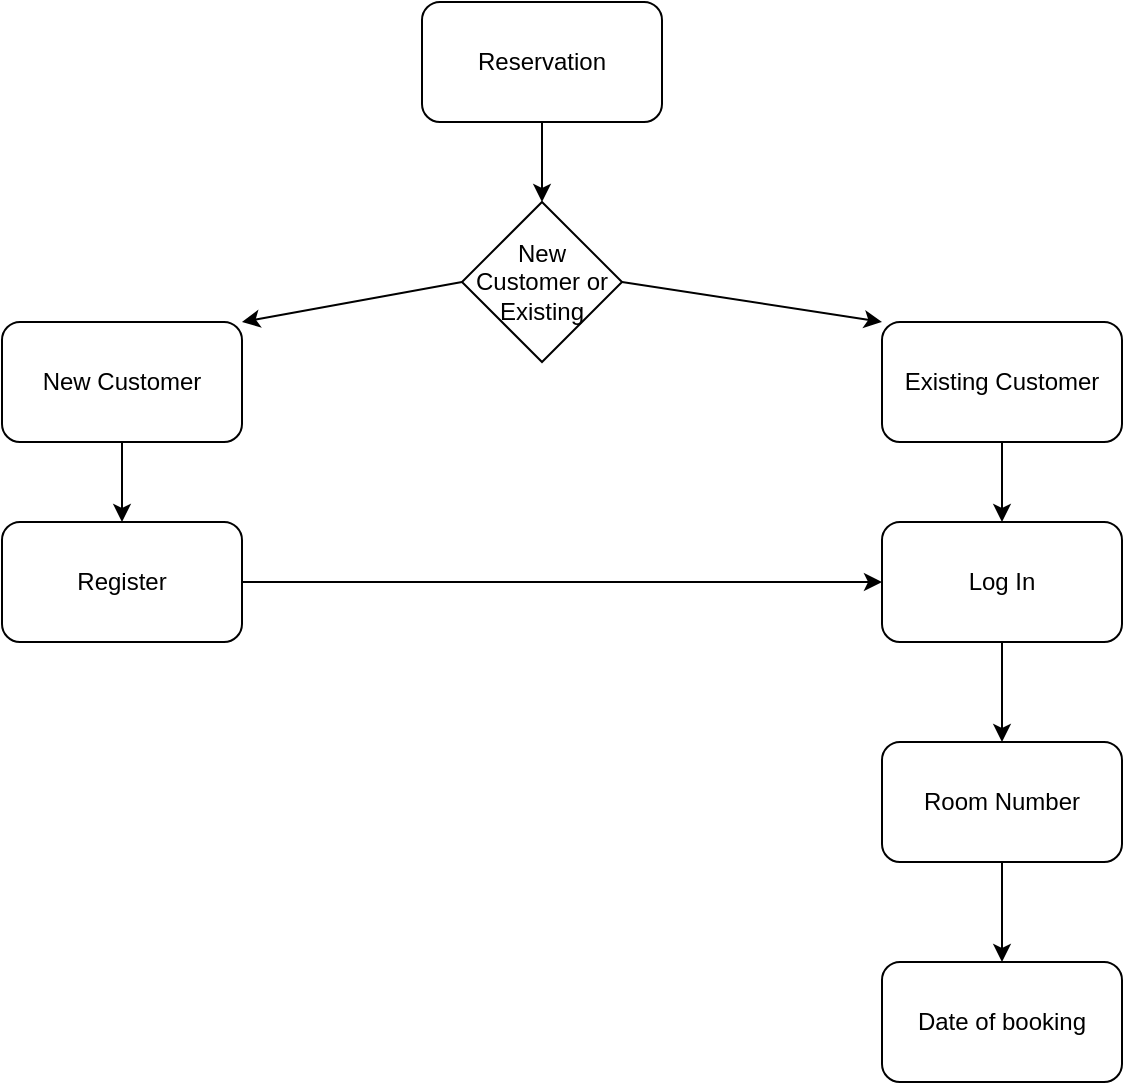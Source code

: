 <mxfile version="16.0.3" type="device"><diagram id="2-JB5Whjxu0TEAWHzS1L" name="Page-1"><mxGraphModel dx="1374" dy="1862" grid="1" gridSize="10" guides="1" tooltips="1" connect="1" arrows="1" fold="1" page="1" pageScale="1" pageWidth="850" pageHeight="1100" math="0" shadow="0"><root><mxCell id="0"/><mxCell id="1" parent="0"/><mxCell id="5nKALpSTKrbUf5gD5EFO-1" value="Reservation" style="rounded=1;whiteSpace=wrap;html=1;" vertex="1" parent="1"><mxGeometry x="340" y="-1020" width="120" height="60" as="geometry"/></mxCell><mxCell id="5nKALpSTKrbUf5gD5EFO-2" value="Date of booking" style="rounded=1;whiteSpace=wrap;html=1;" vertex="1" parent="1"><mxGeometry x="570" y="-540" width="120" height="60" as="geometry"/></mxCell><mxCell id="5nKALpSTKrbUf5gD5EFO-3" value="Room Number" style="rounded=1;whiteSpace=wrap;html=1;" vertex="1" parent="1"><mxGeometry x="570" y="-650" width="120" height="60" as="geometry"/></mxCell><mxCell id="5nKALpSTKrbUf5gD5EFO-4" value="Log In" style="rounded=1;whiteSpace=wrap;html=1;" vertex="1" parent="1"><mxGeometry x="570" y="-760" width="120" height="60" as="geometry"/></mxCell><mxCell id="5nKALpSTKrbUf5gD5EFO-5" value="Existing Customer" style="rounded=1;whiteSpace=wrap;html=1;" vertex="1" parent="1"><mxGeometry x="570" y="-860" width="120" height="60" as="geometry"/></mxCell><mxCell id="5nKALpSTKrbUf5gD5EFO-6" value="Register" style="rounded=1;whiteSpace=wrap;html=1;" vertex="1" parent="1"><mxGeometry x="130" y="-760" width="120" height="60" as="geometry"/></mxCell><mxCell id="5nKALpSTKrbUf5gD5EFO-7" value="New Customer" style="rounded=1;whiteSpace=wrap;html=1;" vertex="1" parent="1"><mxGeometry x="130" y="-860" width="120" height="60" as="geometry"/></mxCell><mxCell id="5nKALpSTKrbUf5gD5EFO-8" value="New Customer or Existing" style="rhombus;whiteSpace=wrap;html=1;" vertex="1" parent="1"><mxGeometry x="360" y="-920" width="80" height="80" as="geometry"/></mxCell><mxCell id="5nKALpSTKrbUf5gD5EFO-9" value="" style="endArrow=classic;html=1;rounded=0;exitX=0.5;exitY=1;exitDx=0;exitDy=0;entryX=0.5;entryY=0;entryDx=0;entryDy=0;" edge="1" parent="1" source="5nKALpSTKrbUf5gD5EFO-1" target="5nKALpSTKrbUf5gD5EFO-8"><mxGeometry width="50" height="50" relative="1" as="geometry"><mxPoint x="400" y="-720" as="sourcePoint"/><mxPoint x="450" y="-770" as="targetPoint"/></mxGeometry></mxCell><mxCell id="5nKALpSTKrbUf5gD5EFO-10" value="" style="endArrow=classic;html=1;rounded=0;exitX=0.5;exitY=1;exitDx=0;exitDy=0;entryX=0.5;entryY=0;entryDx=0;entryDy=0;" edge="1" parent="1" source="5nKALpSTKrbUf5gD5EFO-4" target="5nKALpSTKrbUf5gD5EFO-3"><mxGeometry width="50" height="50" relative="1" as="geometry"><mxPoint x="400" y="-720" as="sourcePoint"/><mxPoint x="450" y="-770" as="targetPoint"/></mxGeometry></mxCell><mxCell id="5nKALpSTKrbUf5gD5EFO-11" value="" style="endArrow=classic;html=1;rounded=0;exitX=0.5;exitY=1;exitDx=0;exitDy=0;entryX=0.5;entryY=0;entryDx=0;entryDy=0;" edge="1" parent="1" source="5nKALpSTKrbUf5gD5EFO-5" target="5nKALpSTKrbUf5gD5EFO-4"><mxGeometry width="50" height="50" relative="1" as="geometry"><mxPoint x="400" y="-720" as="sourcePoint"/><mxPoint x="450" y="-770" as="targetPoint"/></mxGeometry></mxCell><mxCell id="5nKALpSTKrbUf5gD5EFO-12" value="" style="endArrow=classic;html=1;rounded=0;exitX=1;exitY=0.5;exitDx=0;exitDy=0;entryX=0;entryY=0;entryDx=0;entryDy=0;" edge="1" parent="1" source="5nKALpSTKrbUf5gD5EFO-8" target="5nKALpSTKrbUf5gD5EFO-5"><mxGeometry width="50" height="50" relative="1" as="geometry"><mxPoint x="400" y="-720" as="sourcePoint"/><mxPoint x="450" y="-770" as="targetPoint"/></mxGeometry></mxCell><mxCell id="5nKALpSTKrbUf5gD5EFO-13" value="" style="endArrow=classic;html=1;rounded=0;exitX=1;exitY=0.5;exitDx=0;exitDy=0;entryX=0;entryY=0.5;entryDx=0;entryDy=0;" edge="1" parent="1" source="5nKALpSTKrbUf5gD5EFO-6" target="5nKALpSTKrbUf5gD5EFO-4"><mxGeometry width="50" height="50" relative="1" as="geometry"><mxPoint x="400" y="-720" as="sourcePoint"/><mxPoint x="450" y="-770" as="targetPoint"/></mxGeometry></mxCell><mxCell id="5nKALpSTKrbUf5gD5EFO-14" value="" style="endArrow=classic;html=1;rounded=0;exitX=0.5;exitY=1;exitDx=0;exitDy=0;entryX=0.5;entryY=0;entryDx=0;entryDy=0;" edge="1" parent="1" source="5nKALpSTKrbUf5gD5EFO-7" target="5nKALpSTKrbUf5gD5EFO-6"><mxGeometry width="50" height="50" relative="1" as="geometry"><mxPoint x="400" y="-720" as="sourcePoint"/><mxPoint x="450" y="-770" as="targetPoint"/></mxGeometry></mxCell><mxCell id="5nKALpSTKrbUf5gD5EFO-15" value="" style="endArrow=classic;html=1;rounded=0;exitX=0;exitY=0.5;exitDx=0;exitDy=0;entryX=1;entryY=0;entryDx=0;entryDy=0;" edge="1" parent="1" source="5nKALpSTKrbUf5gD5EFO-8" target="5nKALpSTKrbUf5gD5EFO-7"><mxGeometry width="50" height="50" relative="1" as="geometry"><mxPoint x="400" y="-720" as="sourcePoint"/><mxPoint x="450" y="-770" as="targetPoint"/></mxGeometry></mxCell><mxCell id="5nKALpSTKrbUf5gD5EFO-16" value="" style="endArrow=classic;html=1;rounded=0;exitX=0.5;exitY=1;exitDx=0;exitDy=0;entryX=0.5;entryY=0;entryDx=0;entryDy=0;" edge="1" parent="1" source="5nKALpSTKrbUf5gD5EFO-3" target="5nKALpSTKrbUf5gD5EFO-2"><mxGeometry width="50" height="50" relative="1" as="geometry"><mxPoint x="400" y="-720" as="sourcePoint"/><mxPoint x="450" y="-770" as="targetPoint"/></mxGeometry></mxCell></root></mxGraphModel></diagram></mxfile>